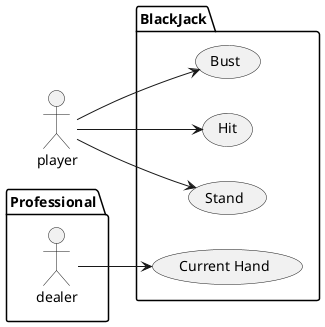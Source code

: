 @startuml Usecase

left to right direction

actor player as p
package Professional{
    actor dealer as fc
}
package BlackJack{
    usecase "Bust" as UC1
    usecase "Hit" as UC2
    usecase "Stand" as UC3
    usecase "Current Hand" as UC4
}
fc --> UC4
p --> UC1
p --> UC2
p --> UC3

@enduml